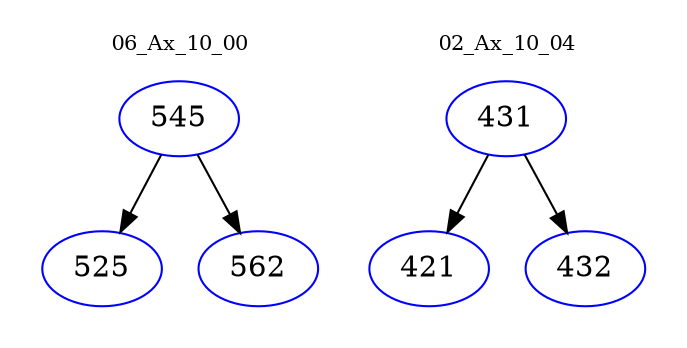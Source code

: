 digraph{
subgraph cluster_0 {
color = white
label = "06_Ax_10_00";
fontsize=10;
T0_545 [label="545", color="blue"]
T0_545 -> T0_525 [color="black"]
T0_525 [label="525", color="blue"]
T0_545 -> T0_562 [color="black"]
T0_562 [label="562", color="blue"]
}
subgraph cluster_1 {
color = white
label = "02_Ax_10_04";
fontsize=10;
T1_431 [label="431", color="blue"]
T1_431 -> T1_421 [color="black"]
T1_421 [label="421", color="blue"]
T1_431 -> T1_432 [color="black"]
T1_432 [label="432", color="blue"]
}
}
